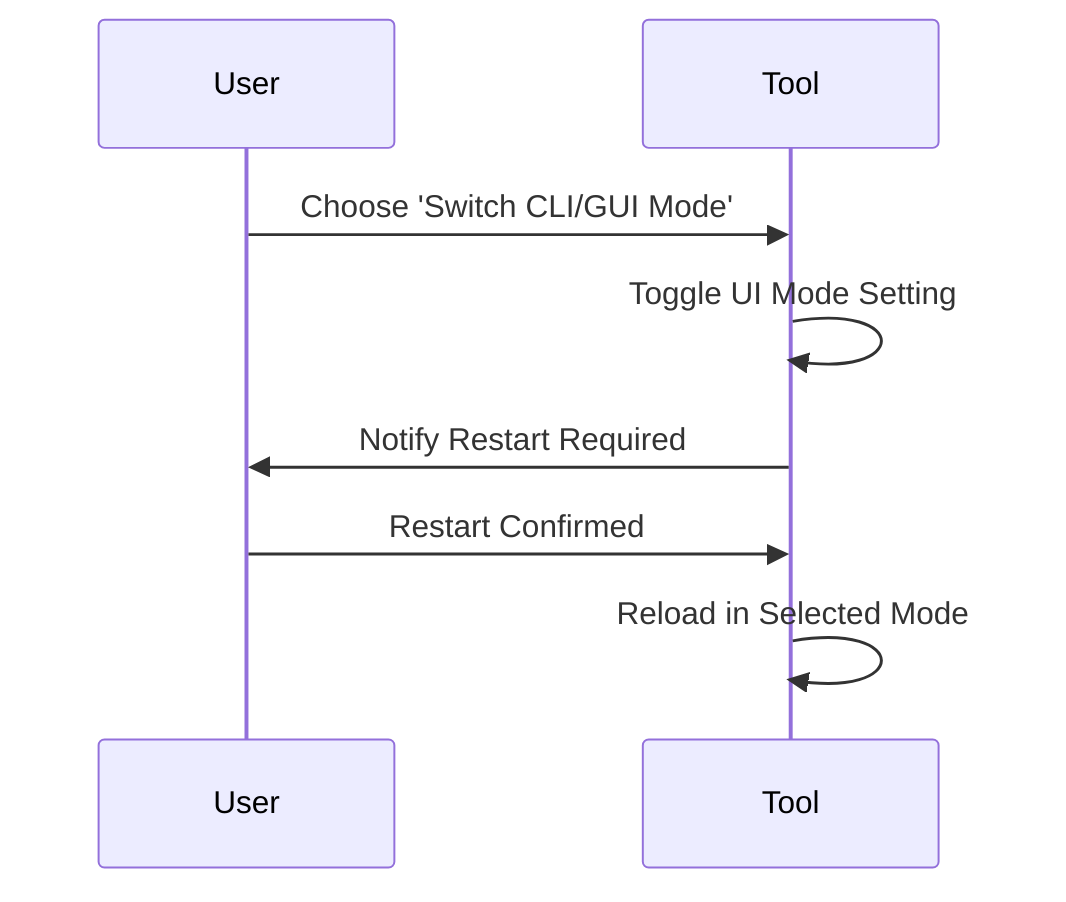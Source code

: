 sequenceDiagram
    participant User
    participant Tool
    User->>Tool: Choose 'Switch CLI/GUI Mode'
    Tool->>Tool: Toggle UI Mode Setting
    Tool->>User: Notify Restart Required
    User->>Tool: Restart Confirmed
    Tool->>Tool: Reload in Selected Mode